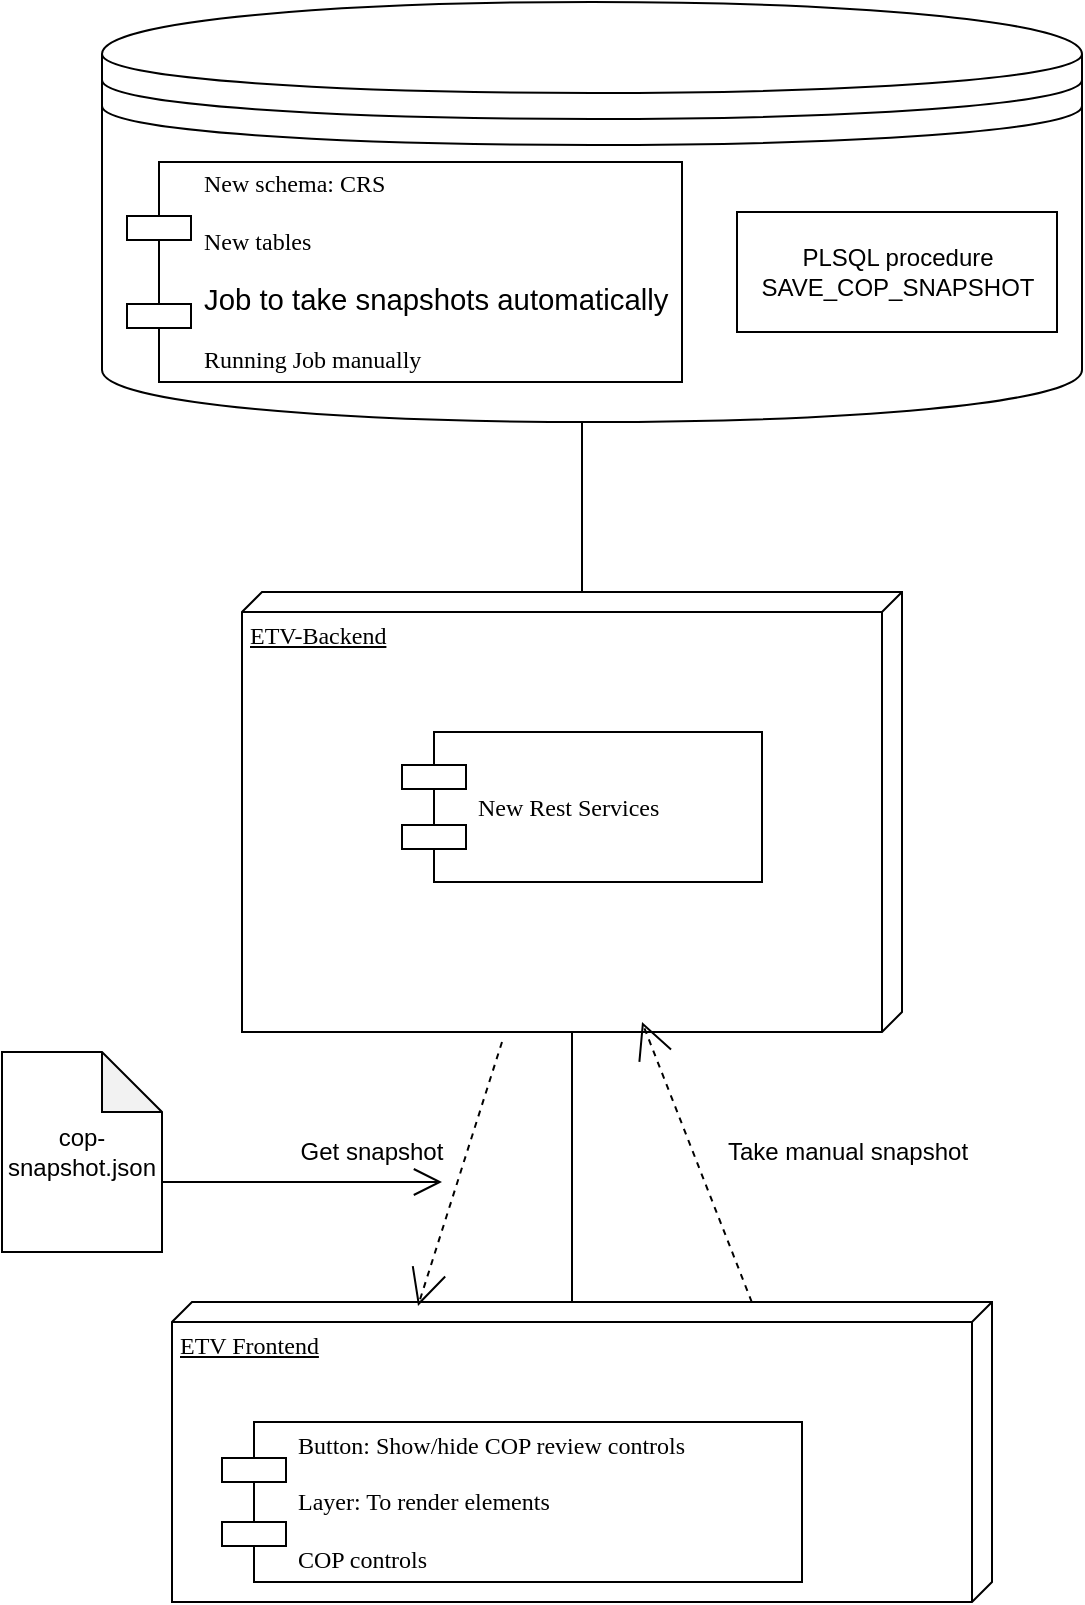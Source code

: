 <mxfile version="16.0.3" type="github">
  <diagram name="Page-1" id="5f0bae14-7c28-e335-631c-24af17079c00">
    <mxGraphModel dx="1422" dy="796" grid="1" gridSize="10" guides="1" tooltips="1" connect="1" arrows="1" fold="1" page="1" pageScale="1" pageWidth="1100" pageHeight="850" background="none" math="0" shadow="0">
      <root>
        <mxCell id="0" />
        <mxCell id="1" parent="0" />
        <mxCell id="39150e848f15840c-1" value="ETV-Backend" style="verticalAlign=top;align=left;spacingTop=8;spacingLeft=2;spacingRight=12;shape=cube;size=10;direction=south;fontStyle=4;html=1;rounded=0;shadow=0;comic=0;labelBackgroundColor=none;strokeWidth=1;fontFamily=Verdana;fontSize=12" parent="1" vertex="1">
          <mxGeometry x="440" y="315" width="330" height="220" as="geometry" />
        </mxCell>
        <mxCell id="39150e848f15840c-3" value="ETV Frontend" style="verticalAlign=top;align=left;spacingTop=8;spacingLeft=2;spacingRight=12;shape=cube;size=10;direction=south;fontStyle=4;html=1;rounded=0;shadow=0;comic=0;labelBackgroundColor=none;strokeWidth=1;fontFamily=Verdana;fontSize=12" parent="1" vertex="1">
          <mxGeometry x="405" y="670" width="410" height="150" as="geometry" />
        </mxCell>
        <mxCell id="39150e848f15840c-5" value="New Rest Services" style="shape=component;align=left;spacingLeft=36;rounded=0;shadow=0;comic=0;labelBackgroundColor=none;strokeWidth=1;fontFamily=Verdana;fontSize=12;html=1;" parent="1" vertex="1">
          <mxGeometry x="520" y="385" width="180" height="75" as="geometry" />
        </mxCell>
        <mxCell id="39150e848f15840c-10" value="Button: Show/hide COP review controls&lt;br&gt;&lt;br&gt;Layer: To render elements&lt;br&gt;&lt;br&gt;COP controls" style="shape=component;align=left;spacingLeft=36;rounded=0;shadow=0;comic=0;labelBackgroundColor=none;strokeWidth=1;fontFamily=Verdana;fontSize=12;html=1;" parent="1" vertex="1">
          <mxGeometry x="430" y="730" width="290" height="80" as="geometry" />
        </mxCell>
        <mxCell id="39150e848f15840c-11" style="edgeStyle=none;rounded=0;html=1;dashed=1;labelBackgroundColor=none;startArrow=none;startFill=0;startSize=8;endArrow=open;endFill=0;endSize=16;fontFamily=Verdana;fontSize=12;entryX=0.013;entryY=0.7;entryDx=0;entryDy=0;entryPerimeter=0;" parent="1" target="39150e848f15840c-3" edge="1">
          <mxGeometry relative="1" as="geometry">
            <mxPoint x="570" y="540" as="sourcePoint" />
            <mxPoint x="500" y="528" as="targetPoint" />
          </mxGeometry>
        </mxCell>
        <mxCell id="39150e848f15840c-12" style="edgeStyle=none;rounded=0;html=1;dashed=1;labelBackgroundColor=none;startArrow=none;startFill=0;startSize=8;endArrow=open;endFill=0;endSize=16;fontFamily=Verdana;fontSize=12;exitX=0;exitY=0.293;exitDx=0;exitDy=0;exitPerimeter=0;" parent="1" source="39150e848f15840c-3" edge="1">
          <mxGeometry relative="1" as="geometry">
            <mxPoint x="640" y="530" as="targetPoint" />
          </mxGeometry>
        </mxCell>
        <mxCell id="39150e848f15840c-13" style="edgeStyle=elbowEdgeStyle;rounded=0;html=1;labelBackgroundColor=none;startArrow=none;startFill=0;startSize=8;endArrow=none;endFill=0;endSize=16;fontFamily=Verdana;fontSize=12;entryX=0.5;entryY=1;entryDx=0;entryDy=0;exitX=0;exitY=0;exitDx=0;exitDy=160;exitPerimeter=0;" parent="1" source="39150e848f15840c-1" target="DhgmZpq2ylkRAc6RWX59-7" edge="1">
          <mxGeometry relative="1" as="geometry">
            <mxPoint x="610" y="320" as="sourcePoint" />
            <Array as="points">
              <mxPoint x="610" y="320" />
            </Array>
          </mxGeometry>
        </mxCell>
        <mxCell id="39150e848f15840c-18" style="edgeStyle=orthogonalEdgeStyle;rounded=0;html=1;labelBackgroundColor=none;startArrow=none;startFill=0;startSize=8;endArrow=none;endFill=0;endSize=16;fontFamily=Verdana;fontSize=12;entryX=0;entryY=0;entryDx=220;entryDy=170;entryPerimeter=0;" parent="1" source="39150e848f15840c-3" target="39150e848f15840c-1" edge="1">
          <mxGeometry relative="1" as="geometry">
            <Array as="points">
              <mxPoint x="605" y="535" />
            </Array>
          </mxGeometry>
        </mxCell>
        <mxCell id="DhgmZpq2ylkRAc6RWX59-5" value="Take manual snapshot" style="text;html=1;strokeColor=none;fillColor=none;align=center;verticalAlign=middle;whiteSpace=wrap;rounded=0;" vertex="1" parent="1">
          <mxGeometry x="662.5" y="580" width="160" height="30" as="geometry" />
        </mxCell>
        <mxCell id="DhgmZpq2ylkRAc6RWX59-6" value="Get snapshot" style="text;html=1;strokeColor=none;fillColor=none;align=center;verticalAlign=middle;whiteSpace=wrap;rounded=0;" vertex="1" parent="1">
          <mxGeometry x="460" y="580" width="90" height="30" as="geometry" />
        </mxCell>
        <mxCell id="DhgmZpq2ylkRAc6RWX59-7" value="" style="shape=datastore;whiteSpace=wrap;html=1;" vertex="1" parent="1">
          <mxGeometry x="370" y="20" width="490" height="210" as="geometry" />
        </mxCell>
        <mxCell id="DhgmZpq2ylkRAc6RWX59-8" value="New schema: CRS&lt;br&gt;&lt;br&gt;New tables&lt;br&gt;&lt;br&gt;&lt;span lang=&quot;EN-US&quot; style=&quot;font-size: 11.0pt ; line-height: 107% ; font-family: &amp;#34;calibri&amp;#34; , sans-serif&quot;&gt;Job&amp;nbsp;to take snapshots automatically&lt;/span&gt;&lt;br&gt;&lt;br&gt;Running Job manually" style="shape=component;align=left;spacingLeft=36;rounded=0;shadow=0;comic=0;labelBackgroundColor=none;strokeWidth=1;fontFamily=Verdana;fontSize=12;html=1;" vertex="1" parent="1">
          <mxGeometry x="382.5" y="100" width="277.5" height="110" as="geometry" />
        </mxCell>
        <mxCell id="DhgmZpq2ylkRAc6RWX59-11" value="PLSQL procedure&lt;br&gt;SAVE_COP_SNAPSHOT" style="rounded=0;whiteSpace=wrap;html=1;" vertex="1" parent="1">
          <mxGeometry x="687.5" y="125" width="160" height="60" as="geometry" />
        </mxCell>
        <mxCell id="DhgmZpq2ylkRAc6RWX59-16" value="cop-snapshot.json" style="shape=note;whiteSpace=wrap;html=1;backgroundOutline=1;darkOpacity=0.05;" vertex="1" parent="1">
          <mxGeometry x="320" y="545" width="80" height="100" as="geometry" />
        </mxCell>
        <mxCell id="DhgmZpq2ylkRAc6RWX59-20" value="" style="endArrow=open;endFill=1;endSize=12;html=1;rounded=0;" edge="1" parent="1">
          <mxGeometry width="160" relative="1" as="geometry">
            <mxPoint x="400" y="610" as="sourcePoint" />
            <mxPoint x="540" y="610" as="targetPoint" />
          </mxGeometry>
        </mxCell>
      </root>
    </mxGraphModel>
  </diagram>
</mxfile>
